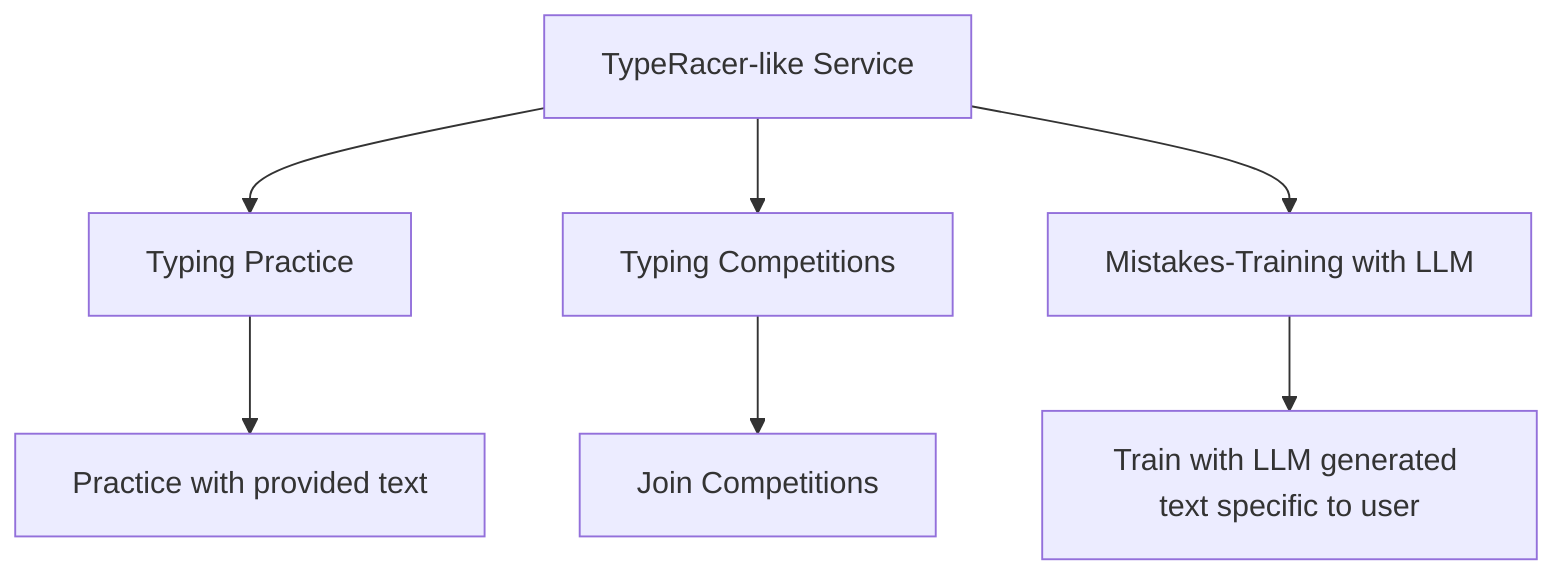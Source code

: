 flowchart TD
    Service[TypeRacer-like Service] --> TypingPractice[Typing Practice]
    Service --> TypingCompetitions[Typing Competitions]
    Service --> MistakesTraining[Mistakes-Training with LLM]
    TypingPractice --> PracticeText[Practice with provided text]
    TypingCompetitions --> Competitions[Join Competitions]
    MistakesTraining --> LLMSpecific[Train with LLM generated text specific to user]
